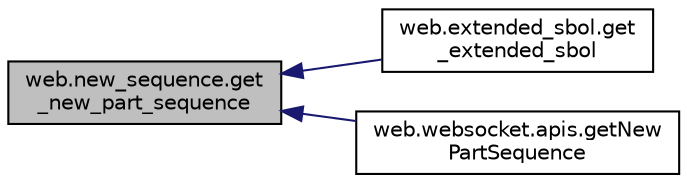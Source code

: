 digraph "web.new_sequence.get_new_part_sequence"
{
  edge [fontname="Helvetica",fontsize="10",labelfontname="Helvetica",labelfontsize="10"];
  node [fontname="Helvetica",fontsize="10",shape=record];
  rankdir="LR";
  Node1 [label="web.new_sequence.get\l_new_part_sequence",height=0.2,width=0.4,color="black", fillcolor="grey75", style="filled" fontcolor="black"];
  Node1 -> Node2 [dir="back",color="midnightblue",fontsize="10",style="solid",fontname="Helvetica"];
  Node2 [label="web.extended_sbol.get\l_extended_sbol",height=0.2,width=0.4,color="black", fillcolor="white", style="filled",URL="$namespaceweb_1_1extended__sbol.html#aa3bc7da3defcb7a028430f9a35345a82"];
  Node1 -> Node3 [dir="back",color="midnightblue",fontsize="10",style="solid",fontname="Helvetica"];
  Node3 [label="web.websocket.apis.getNew\lPartSequence",height=0.2,width=0.4,color="black", fillcolor="white", style="filled",URL="$classweb_1_1websocket_1_1apis.html#aa36573629156c13e49397d4b81cca8cb"];
}
